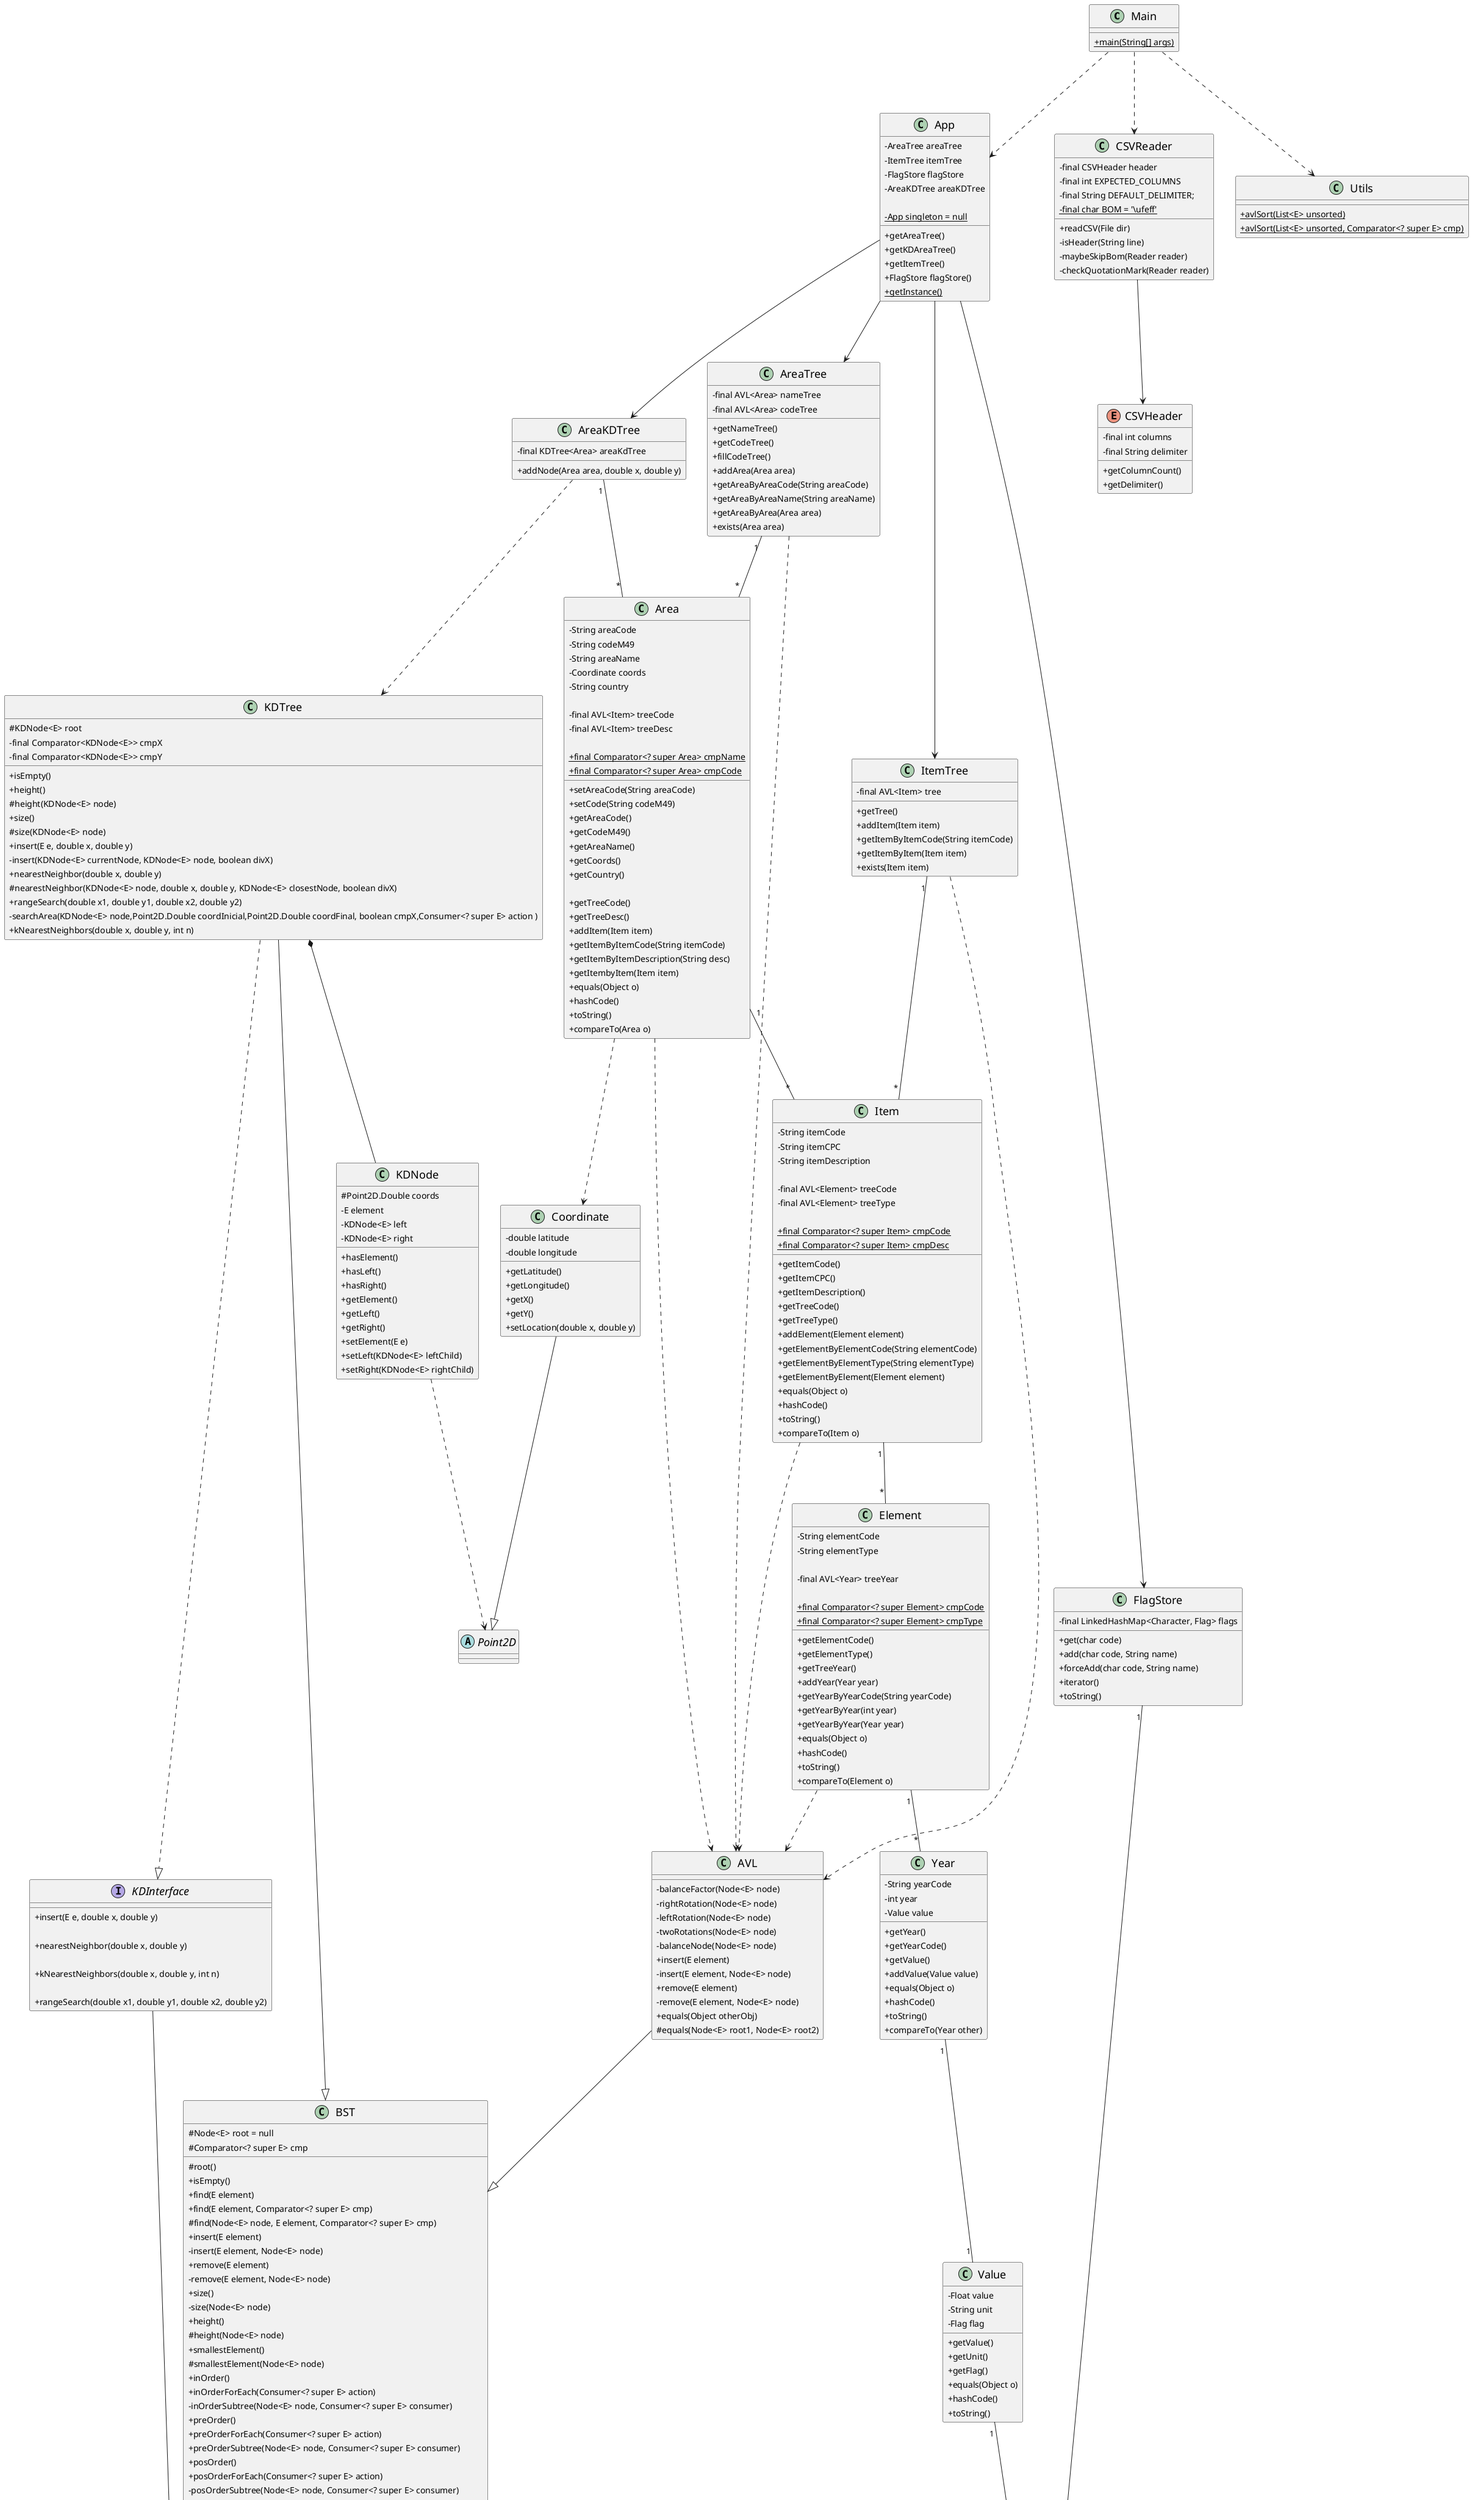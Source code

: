 @startuml
'https://plantuml.com/class-diagram

skinparam classAttributeIconSize 0
skinparam padding 2
skinparam ranksep 100
skinparam classFontSize 18

class Main
{
    +{static}main(String[] args)
}

class App
{
    -AreaTree areaTree
    -ItemTree itemTree
    -FlagStore flagStore
    -AreaKDTree areaKDTree

    +getAreaTree()
    +getKDAreaTree()
    +getItemTree()
    +FlagStore flagStore()
    -{static}App singleton = null
    +{static}getInstance()
}

class Area
{
    -String areaCode
    -String codeM49
    -String areaName
    -Coordinate coords
    -String country

    -final AVL<Item> treeCode
    -final AVL<Item> treeDesc

    +{static}final Comparator<? super Area> cmpName
    +{static}final Comparator<? super Area> cmpCode

    +setAreaCode(String areaCode)
    +setCode(String codeM49)
    +getAreaCode()
    +getCodeM49() 
    +getAreaName() 
    +getCoords()
    +getCountry()

    +getTreeCode()
    +getTreeDesc()
    +addItem(Item item)
    +getItemByItemCode(String itemCode)
    +getItemByItemDescription(String desc)
    +getItembyItem(Item item)
    +equals(Object o)
    +hashCode()
    +toString()
    +compareTo(Area o)
}

class Coordinate
{
    -double latitude
    -double longitude

    +getLatitude()
    +getLongitude()
    +getX()
    +getY()
    +setLocation(double x, double y)
}

class Element
{
    -String elementCode
    -String elementType

    -final AVL<Year> treeYear

    +{static}final Comparator<? super Element> cmpCode
    +{static}final Comparator<? super Element> cmpType

    +getElementCode()
    +getElementType()
    +getTreeYear()
    +addYear(Year year)
    +getYearByYearCode(String yearCode)
    +getYearByYear(int year)
    +getYearByYear(Year year)
    +equals(Object o)
    +hashCode()
    +toString()
    +compareTo(Element o)
}

class Flag
{
    -final Pair<Character, String> pair

    +code()
    +name()
    +equals(Object o)
    +hashCode()
    +toString()
}

class Item
{
    -String itemCode
    -String itemCPC
    -String itemDescription

    -final AVL<Element> treeCode
    -final AVL<Element> treeType

    +{static}final Comparator<? super Item> cmpCode
    +{static}final Comparator<? super Item> cmpDesc

    +getItemCode()
    +getItemCPC()
    +getItemDescription()
    +getTreeCode()
    +getTreeType()
    +addElement(Element element)
    +getElementByElementCode(String elementCode)
    +getElementByElementType(String elementType)
    +getElementByElement(Element element)
    +equals(Object o)
    +hashCode()
    +toString()
    +compareTo(Item o)
}

class Value
{
    -Float value
    -String unit
    -Flag flag

    +getValue() 
    +getUnit() 
    +getFlag()
    +equals(Object o)
    +hashCode()
    +toString()
}

class Year
{
    -String yearCode
    -int year
    -Value value

    +getYear() 
    +getYearCode() 
    +getValue() 
    +addValue(Value value)
    +equals(Object o)
    +hashCode()
    +toString()
    +compareTo(Year other) 
}

enum CSVHeader
{
    -final int columns
    -final String delimiter
    +getColumnCount()
    +getDelimiter()
}

class CSVReader
{
    -final CSVHeader header
    -final int EXPECTED_COLUMNS
    -final String DEFAULT_DELIMITER;
    -{static}final char BOM = '\ufeff'
    +readCSV(File dir)
    -isHeader(String line)
    -maybeSkipBom(Reader reader)
    -checkQuotationMark(Reader reader)
}

class AreaKDTree
{
    -final KDTree<Area> areaKdTree

    +addNode(Area area, double x, double y)
}

class AreaTree 
{
    -final AVL<Area> nameTree
    -final AVL<Area> codeTree 

    +getNameTree()
    +getCodeTree()
    +fillCodeTree()
    +addArea(Area area)
    +getAreaByAreaCode(String areaCode)
    +getAreaByAreaName(String areaName)
    +getAreaByArea(Area area)
    +exists(Area area)   
}

class FlagStore
{
    -final LinkedHashMap<Character, Flag> flags

    +get(char code)
    +add(char code, String name)
    +forceAdd(char code, String name)
    +iterator()
    +toString()
}

class ItemTree
{
    -final AVL<Item> tree

    +getTree()
    +addItem(Item item)
    +getItemByItemCode(String itemCode)
    +getItemByItem(Item item)
    +exists(Item item)
}

class AVL
{
    -balanceFactor(Node<E> node)
    -rightRotation(Node<E> node)
    -leftRotation(Node<E> node)
    -twoRotations(Node<E> node)
    -balanceNode(Node<E> node)
    +insert(E element)
    -insert(E element, Node<E> node)
    +remove(E element)
    -remove(E element, Node<E> node)
    +equals(Object otherObj)
    #equals(Node<E> root1, Node<E> root2)
}

class BST
{
    #Node<E> root = null
    #Comparator<? super E> cmp

    #root()
    +isEmpty()
    +find(E element)
    +find(E element, Comparator<? super E> cmp)
    #find(Node<E> node, E element, Comparator<? super E> cmp)
    +insert(E element)
    -insert(E element, Node<E> node)
    +remove(E element)
    -remove(E element, Node<E> node)
    +size()
    -size(Node<E> node)
    +height()
    #height(Node<E> node)
    +smallestElement()
    #smallestElement(Node<E> node)
    +inOrder()
    +inOrderForEach(Consumer<? super E> action)
    -inOrderSubtree(Node<E> node, Consumer<? super E> consumer)
    +preOrder()
    +preOrderForEach(Consumer<? super E> action)
    +preOrderSubtree(Node<E> node, Consumer<? super E> consumer)
    +posOrder()
    +posOrderForEach(Consumer<? super E> action)
    -posOrderSubtree(Node<E> node, Consumer<? super E> consumer)
    +nodesByLevel()
    -processBstByLevel(Node<E> node, Map<Integer,List<E>> result, int level)
    +toString()
    -toStringRec(Node<E> root, int level, StringBuilder sb)
    +iterator()
    +forEach(Consumer<? super E> action)
}

class Node
{
    -E element        
    -Node<E> left
    -Node<E> right

     +hasElement()
     +hasLeft()
     +hasRight()
     +getElement() 
     +getLeft() 
     +getRight()
     +setElement(E e)
     +setLeft(Node<E> leftChild)
     +setRight(Node<E> rightChild)
     +isLeaf()
}

interface BSTInterface
{
    +isEmpty()
    +insert(E element)
    +remove(E element)

    +size()
    +height()

    +smallestElement()
    +inOrder()
    +preOrder()
    +posOrder()
    +nodesByLevel()
}

interface KDInterface
{
    +insert(E e, double x, double y)

    +nearestNeighbor(double x, double y)

    +kNearestNeighbors(double x, double y, int n)

    +rangeSearch(double x1, double y1, double x2, double y2)
}

class KDTree
{
    #KDNode<E> root
    -final Comparator<KDNode<E>> cmpX
    -final Comparator<KDNode<E>> cmpY
    +isEmpty()
    +height()
    #height(KDNode<E> node)
    +size()
    #size(KDNode<E> node)
    +insert(E e, double x, double y)
    -insert(KDNode<E> currentNode, KDNode<E> node, boolean divX)
    +nearestNeighbor(double x, double y)
    #nearestNeighbor(KDNode<E> node, double x, double y, KDNode<E> closestNode, boolean divX)
    +rangeSearch(double x1, double y1, double x2, double y2)
    -searchArea(KDNode<E> node,Point2D.Double coordInicial,Point2D.Double coordFinal, boolean cmpX,Consumer<? super E> action ) 
    +kNearestNeighbors(double x, double y, int n)
}

class KDNode
{
    #Point2D.Double coords
    -E element
    -KDNode<E> left
    -KDNode<E> right

    +hasElement()
    +hasLeft()
    +hasRight()
    +getElement() 
    +getLeft() 
    +getRight()
    +setElement(E e)
    +setLeft(KDNode<E> leftChild)
    +setRight(KDNode<E> rightChild)
}

class Utils
{
    +{static} avlSort(List<E> unsorted)
    +{static} avlSort(List<E> unsorted, Comparator<? super E> cmp)
}

abstract class Point2D
{
}


Main ..> App
Main ..> Utils
Main ..> CSVReader
CSVReader --> CSVHeader


App --> AreaTree
App --> ItemTree
App --> FlagStore
App --> AreaKDTree

AreaTree "1" -- "*" Area
AreaTree ..> AVL

Area "1" -- "*" Item
Area ..> AVL

Item "1" -- "*" Element
Item ..> AVL

Element "1" -- "*" Year
Element ..> AVL

Year "1" -- "1" Value 

Value "1" -- "1" Flag

FlagStore "1" -- "*" Flag

ItemTree "1" -- "*" Item
ItemTree ..> AVL

AreaKDTree "1" -- "*" Area
AreaKDTree ..> KDTree

AVL --|> BST
BST ..|> BSTInterface
KDInterface --|> BSTInterface
KDTree --|> BST
KDTree ..|> KDInterface


BST *-- Node
KDTree *-- KDNode

Area ..> Coordinate

KDNode ..> Point2D

Coordinate --|> Point2D


@enduml